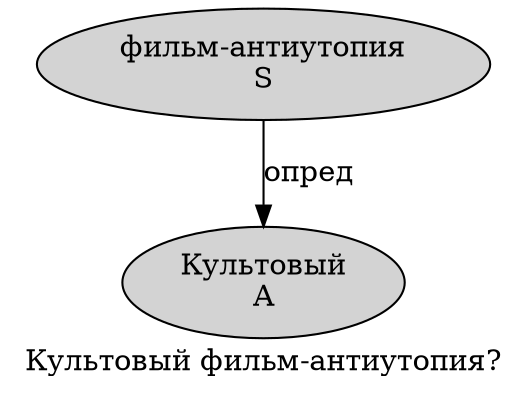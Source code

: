 digraph SENTENCE_3825 {
	graph [label="Культовый фильм-антиутопия?"]
	node [style=filled]
		0 [label="Культовый
A" color="" fillcolor=lightgray penwidth=1 shape=ellipse]
		1 [label="фильм-антиутопия
S" color="" fillcolor=lightgray penwidth=1 shape=ellipse]
			1 -> 0 [label="опред"]
}